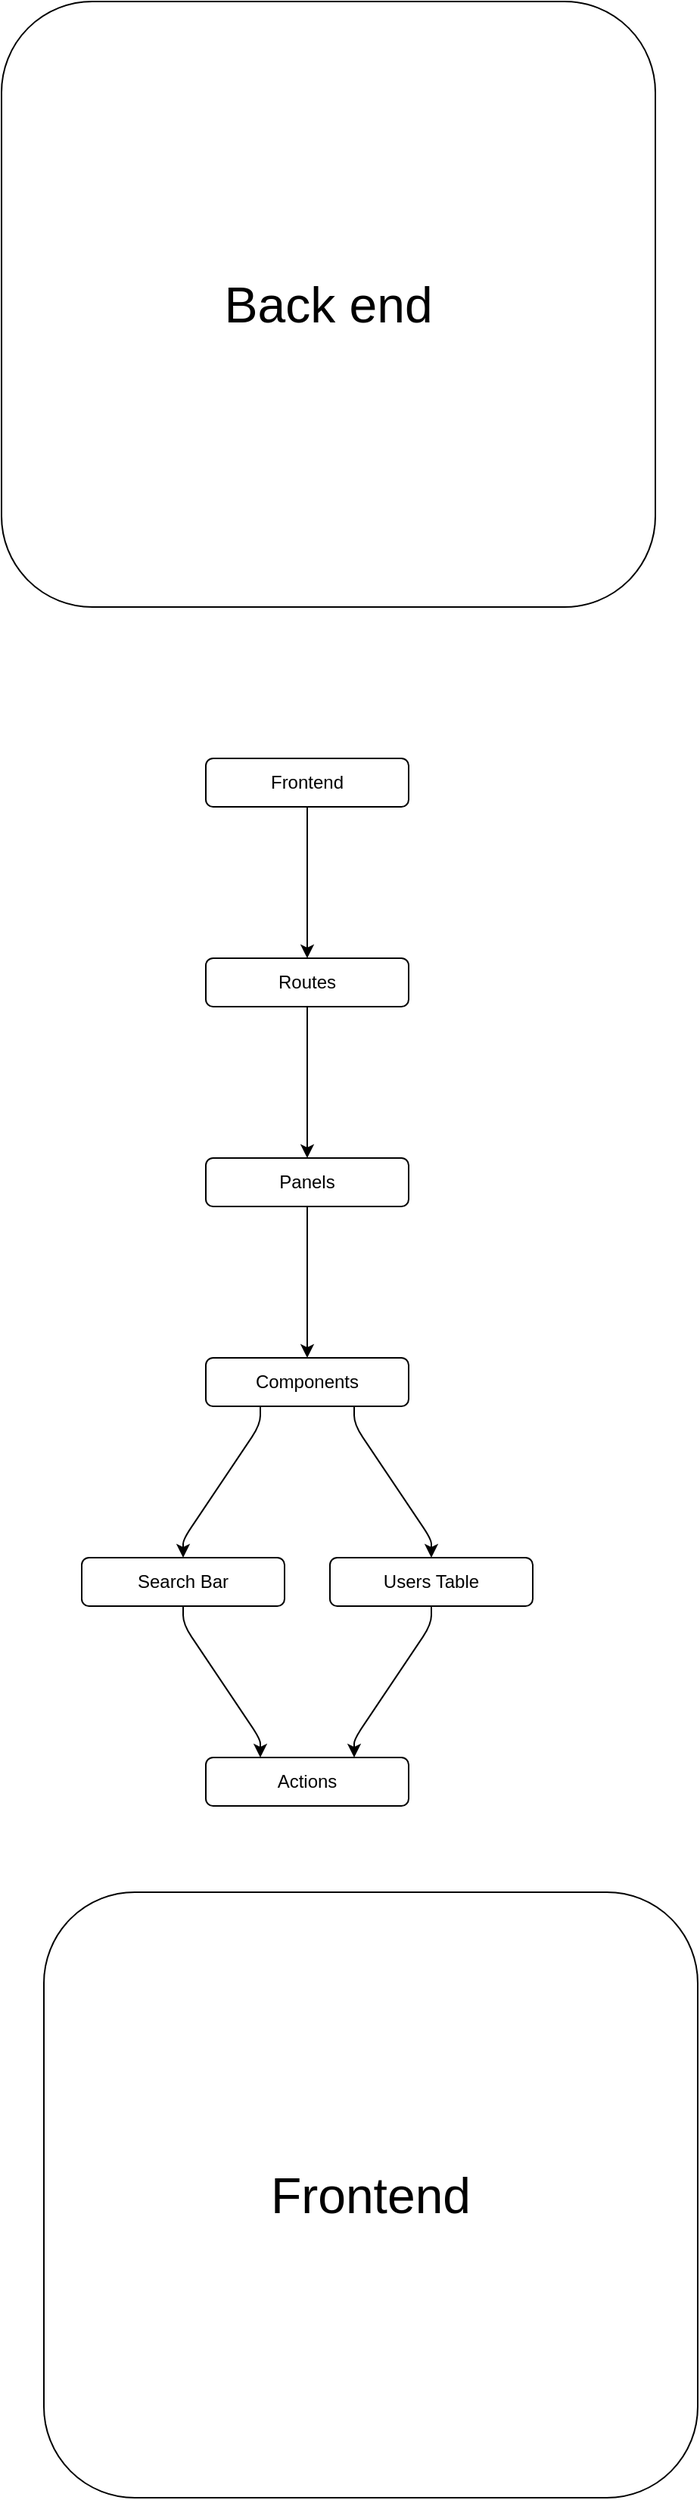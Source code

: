 <mxfile>
    <diagram id="ARbs-kepXm60Pdj-r42d" name="Page-1">
        <mxGraphModel dx="2150" dy="1852" grid="0" gridSize="10" guides="1" tooltips="1" connect="1" arrows="1" fold="1" page="0" pageScale="1" pageWidth="827" pageHeight="1169" math="0" shadow="0">
            <root>
                <mxCell id="0"/>
                <mxCell id="1" parent="0"/>
                <mxCell id="12" style="edgeStyle=none;html=1;noEdgeStyle=1;orthogonal=1;" edge="1" parent="1" source="4" target="5">
                    <mxGeometry relative="1" as="geometry">
                        <Array as="points">
                            <mxPoint x="149" y="44"/>
                            <mxPoint x="149" y="120"/>
                        </Array>
                    </mxGeometry>
                </mxCell>
                <mxCell id="4" value="Frontend" style="rounded=1;whiteSpace=wrap;html=1;" vertex="1" parent="1">
                    <mxGeometry x="82" width="134" height="32" as="geometry"/>
                </mxCell>
                <mxCell id="13" style="edgeStyle=none;html=1;noEdgeStyle=1;orthogonal=1;" edge="1" parent="1" source="5" target="7">
                    <mxGeometry relative="1" as="geometry">
                        <Array as="points">
                            <mxPoint x="149" y="176"/>
                            <mxPoint x="149" y="252"/>
                        </Array>
                    </mxGeometry>
                </mxCell>
                <mxCell id="5" value="Routes" style="rounded=1;whiteSpace=wrap;html=1;" vertex="1" parent="1">
                    <mxGeometry x="82" y="132" width="134" height="32" as="geometry"/>
                </mxCell>
                <mxCell id="14" style="edgeStyle=none;html=1;noEdgeStyle=1;orthogonal=1;" edge="1" parent="1" source="7" target="8">
                    <mxGeometry relative="1" as="geometry">
                        <Array as="points">
                            <mxPoint x="149" y="308"/>
                            <mxPoint x="149" y="384"/>
                        </Array>
                    </mxGeometry>
                </mxCell>
                <mxCell id="7" value="Panels" style="rounded=1;whiteSpace=wrap;html=1;" vertex="1" parent="1">
                    <mxGeometry x="82" y="264" width="134" height="32" as="geometry"/>
                </mxCell>
                <mxCell id="15" style="edgeStyle=none;html=1;noEdgeStyle=1;orthogonal=1;" edge="1" parent="1" source="8" target="9">
                    <mxGeometry relative="1" as="geometry">
                        <Array as="points">
                            <mxPoint x="118" y="440"/>
                            <mxPoint x="67" y="516"/>
                        </Array>
                    </mxGeometry>
                </mxCell>
                <mxCell id="19" style="edgeStyle=none;html=1;noEdgeStyle=1;orthogonal=1;" edge="1" parent="1" source="8" target="10">
                    <mxGeometry relative="1" as="geometry">
                        <Array as="points">
                            <mxPoint x="180" y="440"/>
                            <mxPoint x="231" y="516"/>
                        </Array>
                    </mxGeometry>
                </mxCell>
                <mxCell id="8" value="Components" style="rounded=1;whiteSpace=wrap;html=1;" vertex="1" parent="1">
                    <mxGeometry x="82" y="396" width="134" height="32" as="geometry"/>
                </mxCell>
                <mxCell id="18" style="edgeStyle=none;html=1;noEdgeStyle=1;orthogonal=1;" edge="1" parent="1" source="9" target="11">
                    <mxGeometry relative="1" as="geometry">
                        <Array as="points">
                            <mxPoint x="67" y="572"/>
                            <mxPoint x="118" y="648"/>
                        </Array>
                    </mxGeometry>
                </mxCell>
                <mxCell id="9" value="Search Bar" style="rounded=1;whiteSpace=wrap;html=1;" vertex="1" parent="1">
                    <mxGeometry y="528" width="134" height="32" as="geometry"/>
                </mxCell>
                <mxCell id="17" style="edgeStyle=none;html=1;noEdgeStyle=1;orthogonal=1;" edge="1" parent="1" source="10" target="11">
                    <mxGeometry relative="1" as="geometry">
                        <Array as="points">
                            <mxPoint x="231" y="572"/>
                            <mxPoint x="180" y="648"/>
                        </Array>
                    </mxGeometry>
                </mxCell>
                <mxCell id="10" value="Users Table" style="rounded=1;whiteSpace=wrap;html=1;" vertex="1" parent="1">
                    <mxGeometry x="164" y="528" width="134" height="32" as="geometry"/>
                </mxCell>
                <mxCell id="11" value="Actions" style="rounded=1;whiteSpace=wrap;html=1;" vertex="1" parent="1">
                    <mxGeometry x="82" y="660" width="134" height="32" as="geometry"/>
                </mxCell>
                <mxCell id="20" value="&lt;font style=&quot;font-size: 33px;&quot;&gt;Frontend&lt;/font&gt;" style="rounded=1;whiteSpace=wrap;html=1;fontStyle=0" vertex="1" parent="1">
                    <mxGeometry x="-25" y="749" width="432" height="400" as="geometry"/>
                </mxCell>
                <mxCell id="22" value="&lt;font style=&quot;font-size: 33px;&quot;&gt;Back end&lt;/font&gt;" style="rounded=1;whiteSpace=wrap;html=1;" vertex="1" parent="1">
                    <mxGeometry x="-53" y="-500" width="432" height="400" as="geometry"/>
                </mxCell>
            </root>
        </mxGraphModel>
    </diagram>
</mxfile>